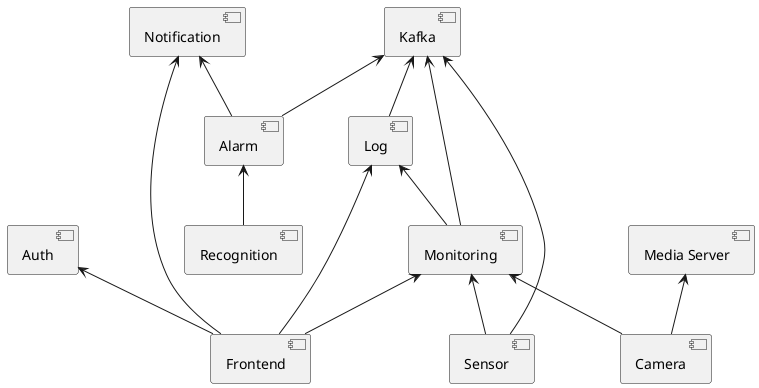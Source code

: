 @startuml
'https://plantuml.com/component-diagram

component Kafka
component Frontend
component Auth
component Monitoring
component Alarm
component Notification
component Recognition
component Log
component "Media Server" as MediaServer
component Sensor
component Camera

Sensor -up-> Kafka
Monitoring -up-> Kafka
Log -up-> Kafka
Alarm -up-> Kafka
Monitoring -up-> Log
Frontend -up-> Auth
Frontend -up-> Notification
Frontend -up-> Monitoring
Sensor -up-> Monitoring
Camera -up-> Monitoring
Camera -up-> MediaServer
Alarm -up-> Notification
Recognition -up-> Alarm
Frontend -up-> Log


@enduml
